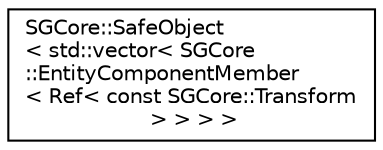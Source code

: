 digraph "Graphical Class Hierarchy"
{
 // LATEX_PDF_SIZE
  edge [fontname="Helvetica",fontsize="10",labelfontname="Helvetica",labelfontsize="10"];
  node [fontname="Helvetica",fontsize="10",shape=record];
  rankdir="LR";
  Node0 [label="SGCore::SafeObject\l\< std::vector\< SGCore\l::EntityComponentMember\l\< Ref\< const SGCore::Transform\l \> \> \> \>",height=0.2,width=0.4,color="black", fillcolor="white", style="filled",URL="$structSGCore_1_1SafeObject.html",tooltip=" "];
}
